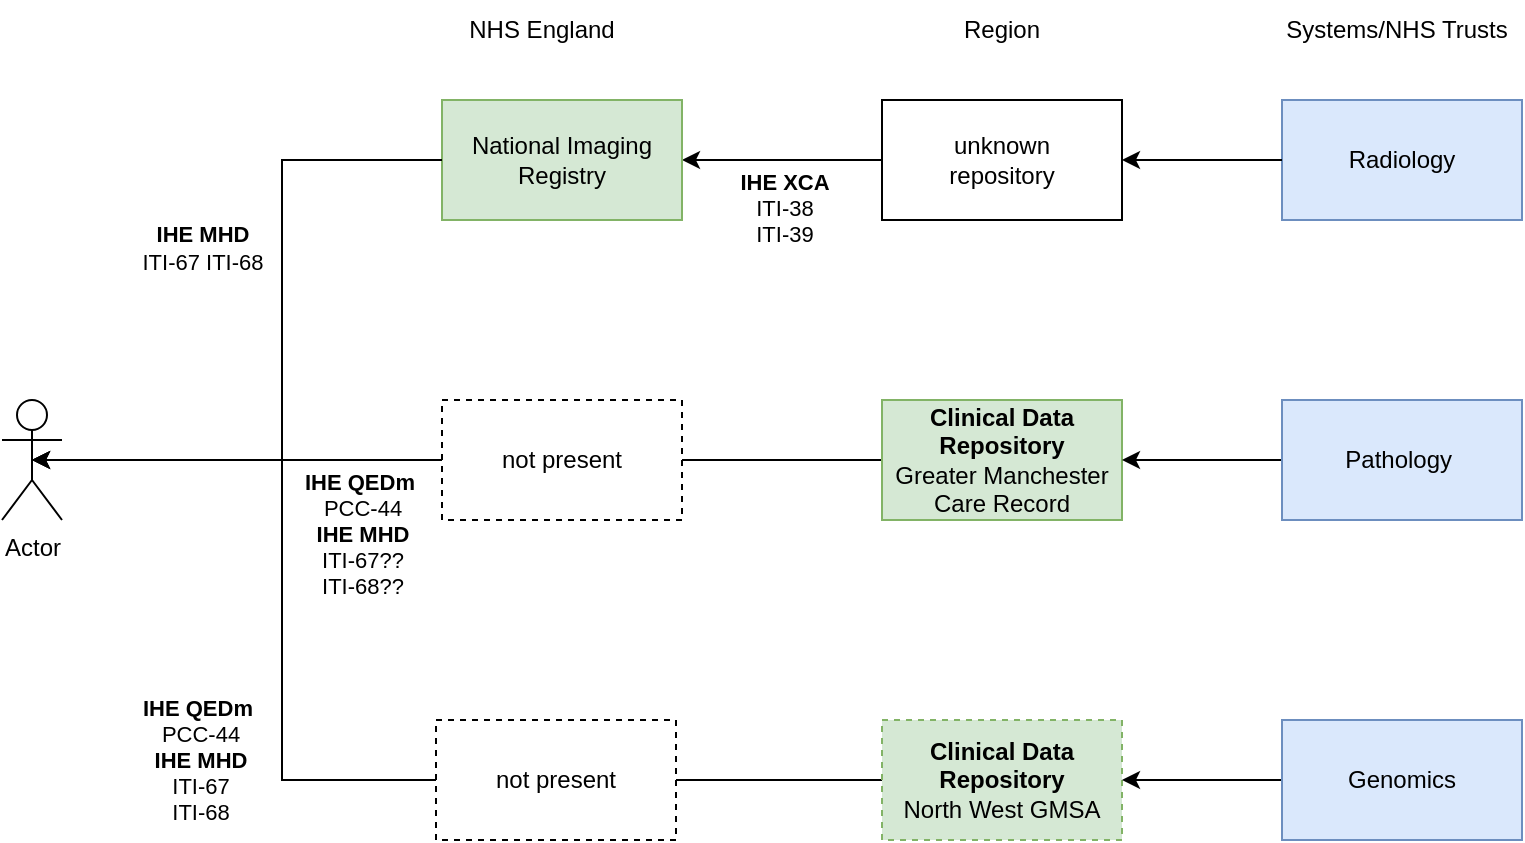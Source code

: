 <mxfile version="28.1.0">
  <diagram name="Page-1" id="b_ohoWjHpFIqI_drD8ev">
    <mxGraphModel grid="1" page="1" gridSize="10" guides="1" tooltips="1" connect="1" arrows="1" fold="1" pageScale="1" pageWidth="850" pageHeight="1100" math="0" shadow="0">
      <root>
        <mxCell id="0" />
        <mxCell id="1" parent="0" />
        <mxCell id="VlpDXsIO-DrW601zX8-2-7" style="edgeStyle=orthogonalEdgeStyle;rounded=0;orthogonalLoop=1;jettySize=auto;html=1;" edge="1" parent="1" source="VlpDXsIO-DrW601zX8-2-17" target="VlpDXsIO-DrW601zX8-2-5">
          <mxGeometry relative="1" as="geometry" />
        </mxCell>
        <mxCell id="VlpDXsIO-DrW601zX8-2-19" value="&lt;b&gt;IHE XCA&lt;/b&gt;&lt;br&gt;ITI-38&lt;br&gt;ITI-39" style="edgeLabel;html=1;align=center;verticalAlign=middle;resizable=0;points=[];" connectable="0" vertex="1" parent="VlpDXsIO-DrW601zX8-2-7">
          <mxGeometry x="-0.145" y="1" relative="1" as="geometry">
            <mxPoint x="-6" y="23" as="offset" />
          </mxGeometry>
        </mxCell>
        <mxCell id="VlpDXsIO-DrW601zX8-2-1" value="Radiology" style="rounded=0;whiteSpace=wrap;html=1;fillColor=#dae8fc;strokeColor=#6c8ebf;" vertex="1" parent="1">
          <mxGeometry x="870" y="120" width="120" height="60" as="geometry" />
        </mxCell>
        <mxCell id="VlpDXsIO-DrW601zX8-2-8" style="edgeStyle=orthogonalEdgeStyle;rounded=0;orthogonalLoop=1;jettySize=auto;html=1;entryX=0.5;entryY=0.5;entryDx=0;entryDy=0;entryPerimeter=0;" edge="1" parent="1" source="VlpDXsIO-DrW601zX8-2-2" target="VlpDXsIO-DrW601zX8-2-11">
          <mxGeometry relative="1" as="geometry" />
        </mxCell>
        <mxCell id="VlpDXsIO-DrW601zX8-2-25" value="&lt;b&gt;IHE QEDm&lt;/b&gt;&amp;nbsp;&lt;div&gt;PCC-44&lt;br&gt;&lt;b&gt;IHE MHD&lt;/b&gt;&lt;br&gt;ITI-67??&lt;br&gt;ITI-68??&lt;/div&gt;" style="edgeLabel;html=1;align=center;verticalAlign=middle;resizable=0;points=[];" connectable="0" vertex="1" parent="VlpDXsIO-DrW601zX8-2-8">
          <mxGeometry x="-0.164" y="2" relative="1" as="geometry">
            <mxPoint x="-83" y="35" as="offset" />
          </mxGeometry>
        </mxCell>
        <mxCell id="VlpDXsIO-DrW601zX8-2-2" value="&lt;b&gt;Clinical Data Repository&lt;/b&gt;&lt;br&gt;Greater Manchester Care Record" style="rounded=0;whiteSpace=wrap;html=1;fillColor=#d5e8d4;strokeColor=#82b366;" vertex="1" parent="1">
          <mxGeometry x="670" y="270" width="120" height="60" as="geometry" />
        </mxCell>
        <mxCell id="VlpDXsIO-DrW601zX8-2-10" style="edgeStyle=orthogonalEdgeStyle;rounded=0;orthogonalLoop=1;jettySize=auto;html=1;entryX=0.5;entryY=0.5;entryDx=0;entryDy=0;entryPerimeter=0;" edge="1" parent="1" source="VlpDXsIO-DrW601zX8-2-3" target="VlpDXsIO-DrW601zX8-2-11">
          <mxGeometry relative="1" as="geometry">
            <Array as="points">
              <mxPoint x="370" y="460" />
              <mxPoint x="370" y="300" />
            </Array>
          </mxGeometry>
        </mxCell>
        <mxCell id="VlpDXsIO-DrW601zX8-2-24" value="&lt;b&gt;IHE QEDm&lt;/b&gt;&amp;nbsp;&lt;div&gt;PCC-44&lt;br&gt;&lt;b&gt;IHE MHD&lt;/b&gt;&lt;br&gt;ITI-67&lt;br&gt;ITI-68&lt;/div&gt;" style="edgeLabel;html=1;align=center;verticalAlign=middle;resizable=0;points=[];" connectable="0" vertex="1" parent="VlpDXsIO-DrW601zX8-2-10">
          <mxGeometry x="-0.345" y="-1" relative="1" as="geometry">
            <mxPoint x="-150" y="-9" as="offset" />
          </mxGeometry>
        </mxCell>
        <mxCell id="VlpDXsIO-DrW601zX8-2-3" value="&lt;b&gt;Clinical Data Repository&lt;/b&gt;&lt;br&gt;North West GMSA" style="rounded=0;whiteSpace=wrap;html=1;fillColor=#d5e8d4;strokeColor=#82b366;dashed=1;" vertex="1" parent="1">
          <mxGeometry x="670" y="430" width="120" height="60" as="geometry" />
        </mxCell>
        <mxCell id="VlpDXsIO-DrW601zX8-2-4" value="not present" style="rounded=0;whiteSpace=wrap;html=1;dashed=1;" vertex="1" parent="1">
          <mxGeometry x="450" y="270" width="120" height="60" as="geometry" />
        </mxCell>
        <mxCell id="VlpDXsIO-DrW601zX8-2-5" value="National Imaging Registry" style="rounded=0;whiteSpace=wrap;html=1;fillColor=#d5e8d4;strokeColor=#82b366;" vertex="1" parent="1">
          <mxGeometry x="450" y="120" width="120" height="60" as="geometry" />
        </mxCell>
        <mxCell id="VlpDXsIO-DrW601zX8-2-9" value="not present" style="rounded=0;whiteSpace=wrap;html=1;dashed=1;" vertex="1" parent="1">
          <mxGeometry x="447" y="430" width="120" height="60" as="geometry" />
        </mxCell>
        <mxCell id="VlpDXsIO-DrW601zX8-2-11" value="Actor" style="shape=umlActor;verticalLabelPosition=bottom;verticalAlign=top;html=1;outlineConnect=0;" vertex="1" parent="1">
          <mxGeometry x="230" y="270" width="30" height="60" as="geometry" />
        </mxCell>
        <mxCell id="VlpDXsIO-DrW601zX8-2-12" style="edgeStyle=orthogonalEdgeStyle;rounded=0;orthogonalLoop=1;jettySize=auto;html=1;entryX=0.5;entryY=0.5;entryDx=0;entryDy=0;entryPerimeter=0;" edge="1" parent="1" source="VlpDXsIO-DrW601zX8-2-5" target="VlpDXsIO-DrW601zX8-2-11">
          <mxGeometry relative="1" as="geometry">
            <Array as="points">
              <mxPoint x="370" y="150" />
              <mxPoint x="370" y="300" />
            </Array>
          </mxGeometry>
        </mxCell>
        <mxCell id="VlpDXsIO-DrW601zX8-2-29" value="&lt;b&gt;IHE MHD&lt;/b&gt; &lt;br&gt;ITI-67 ITI-68" style="edgeLabel;html=1;align=center;verticalAlign=middle;resizable=0;points=[];" connectable="0" vertex="1" parent="VlpDXsIO-DrW601zX8-2-12">
          <mxGeometry x="-0.27" y="2" relative="1" as="geometry">
            <mxPoint x="-42" y="-6" as="offset" />
          </mxGeometry>
        </mxCell>
        <mxCell id="VlpDXsIO-DrW601zX8-2-18" value="" style="edgeStyle=orthogonalEdgeStyle;rounded=0;orthogonalLoop=1;jettySize=auto;html=1;" edge="1" parent="1" source="VlpDXsIO-DrW601zX8-2-1" target="VlpDXsIO-DrW601zX8-2-17">
          <mxGeometry relative="1" as="geometry">
            <mxPoint x="870" y="150" as="sourcePoint" />
            <mxPoint x="560" y="150" as="targetPoint" />
          </mxGeometry>
        </mxCell>
        <mxCell id="VlpDXsIO-DrW601zX8-2-17" value="unknown&lt;br&gt;repository" style="rounded=0;whiteSpace=wrap;html=1;" vertex="1" parent="1">
          <mxGeometry x="670" y="120" width="120" height="60" as="geometry" />
        </mxCell>
        <mxCell id="VlpDXsIO-DrW601zX8-2-21" style="edgeStyle=orthogonalEdgeStyle;rounded=0;orthogonalLoop=1;jettySize=auto;html=1;" edge="1" parent="1" source="VlpDXsIO-DrW601zX8-2-20" target="VlpDXsIO-DrW601zX8-2-2">
          <mxGeometry relative="1" as="geometry" />
        </mxCell>
        <mxCell id="VlpDXsIO-DrW601zX8-2-20" value="Pathology&amp;nbsp;" style="rounded=0;whiteSpace=wrap;html=1;fillColor=#dae8fc;strokeColor=#6c8ebf;" vertex="1" parent="1">
          <mxGeometry x="870" y="270" width="120" height="60" as="geometry" />
        </mxCell>
        <mxCell id="VlpDXsIO-DrW601zX8-2-23" style="edgeStyle=orthogonalEdgeStyle;rounded=0;orthogonalLoop=1;jettySize=auto;html=1;entryX=1;entryY=0.5;entryDx=0;entryDy=0;" edge="1" parent="1" source="VlpDXsIO-DrW601zX8-2-22" target="VlpDXsIO-DrW601zX8-2-3">
          <mxGeometry relative="1" as="geometry" />
        </mxCell>
        <mxCell id="VlpDXsIO-DrW601zX8-2-22" value="Genomics" style="rounded=0;whiteSpace=wrap;html=1;fillColor=#dae8fc;strokeColor=#6c8ebf;" vertex="1" parent="1">
          <mxGeometry x="870" y="430" width="120" height="60" as="geometry" />
        </mxCell>
        <mxCell id="VlpDXsIO-DrW601zX8-2-26" value="NHS England" style="text;html=1;align=center;verticalAlign=middle;whiteSpace=wrap;rounded=0;" vertex="1" parent="1">
          <mxGeometry x="445" y="70" width="110" height="30" as="geometry" />
        </mxCell>
        <mxCell id="VlpDXsIO-DrW601zX8-2-27" value="Region" style="text;html=1;align=center;verticalAlign=middle;whiteSpace=wrap;rounded=0;" vertex="1" parent="1">
          <mxGeometry x="675" y="70" width="110" height="30" as="geometry" />
        </mxCell>
        <mxCell id="VlpDXsIO-DrW601zX8-2-28" value="Systems/NHS Trusts" style="text;html=1;align=center;verticalAlign=middle;whiteSpace=wrap;rounded=0;" vertex="1" parent="1">
          <mxGeometry x="865" y="70" width="125" height="30" as="geometry" />
        </mxCell>
      </root>
    </mxGraphModel>
  </diagram>
</mxfile>
